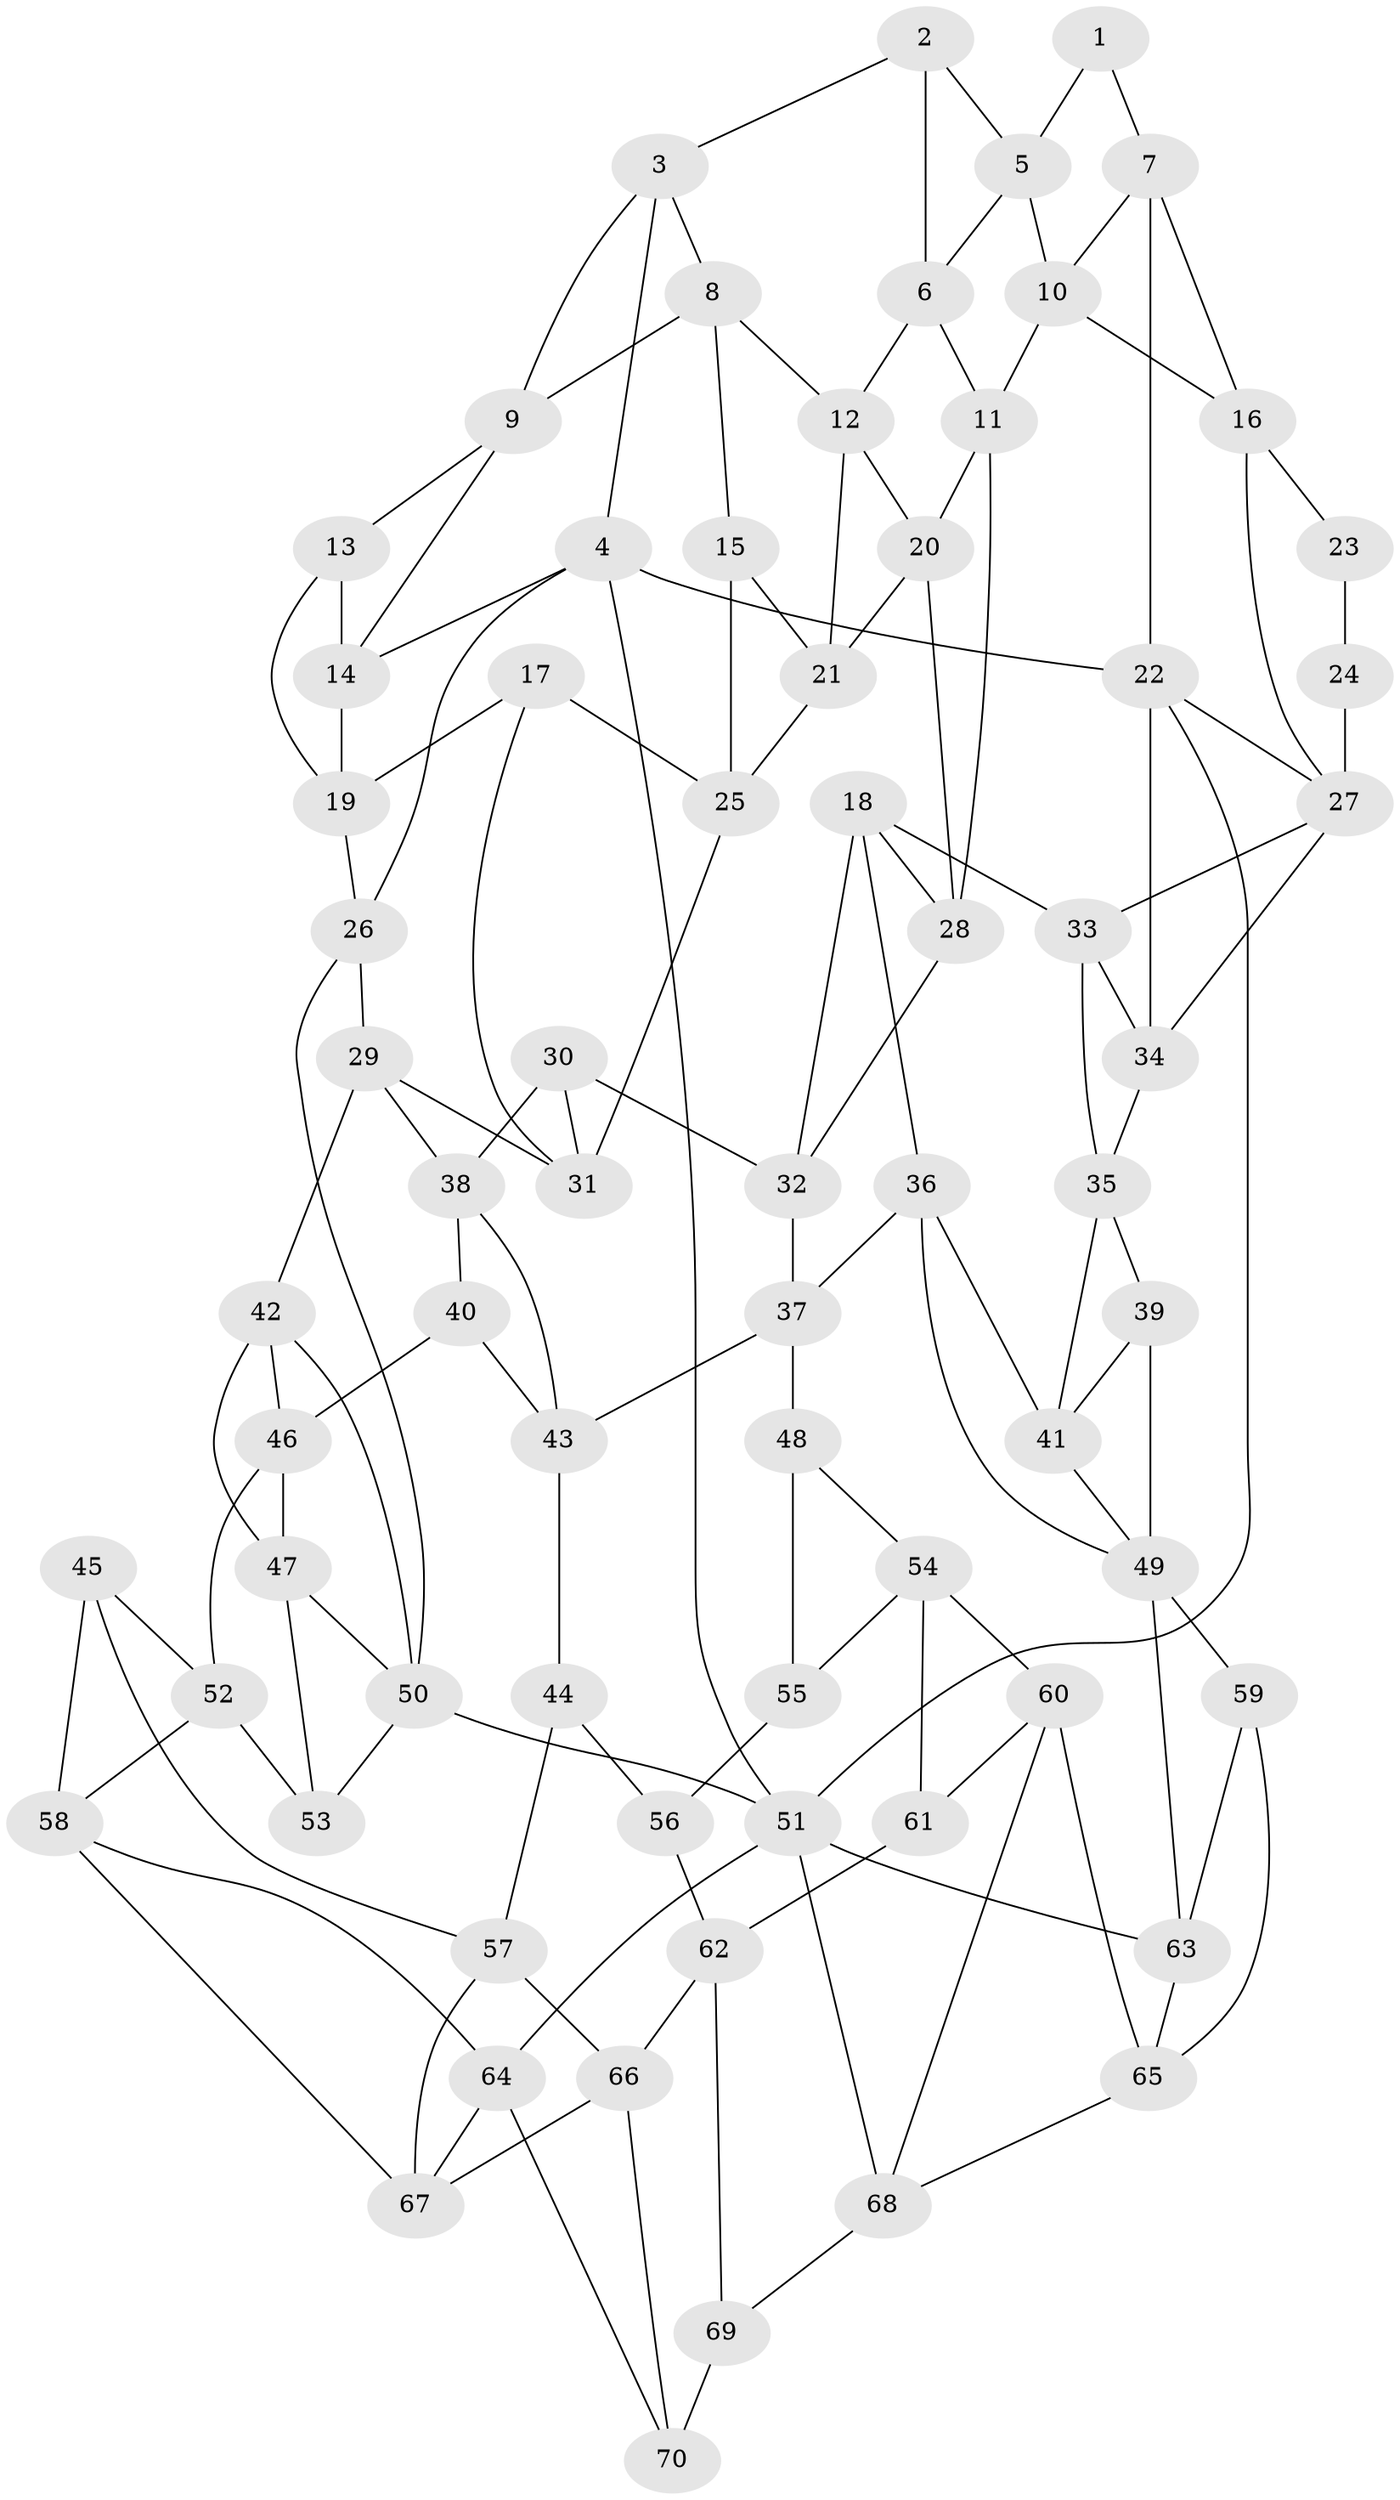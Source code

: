 // original degree distribution, {3: 0.014285714285714285, 6: 0.18571428571428572, 5: 0.6, 4: 0.2}
// Generated by graph-tools (version 1.1) at 2025/03/03/09/25 03:03:13]
// undirected, 70 vertices, 132 edges
graph export_dot {
graph [start="1"]
  node [color=gray90,style=filled];
  1;
  2;
  3;
  4;
  5;
  6;
  7;
  8;
  9;
  10;
  11;
  12;
  13;
  14;
  15;
  16;
  17;
  18;
  19;
  20;
  21;
  22;
  23;
  24;
  25;
  26;
  27;
  28;
  29;
  30;
  31;
  32;
  33;
  34;
  35;
  36;
  37;
  38;
  39;
  40;
  41;
  42;
  43;
  44;
  45;
  46;
  47;
  48;
  49;
  50;
  51;
  52;
  53;
  54;
  55;
  56;
  57;
  58;
  59;
  60;
  61;
  62;
  63;
  64;
  65;
  66;
  67;
  68;
  69;
  70;
  1 -- 5 [weight=1.0];
  1 -- 7 [weight=1.0];
  2 -- 3 [weight=1.0];
  2 -- 5 [weight=1.0];
  2 -- 6 [weight=1.0];
  3 -- 4 [weight=1.0];
  3 -- 8 [weight=1.0];
  3 -- 9 [weight=1.0];
  4 -- 14 [weight=1.0];
  4 -- 22 [weight=1.0];
  4 -- 26 [weight=1.0];
  4 -- 51 [weight=1.0];
  5 -- 6 [weight=1.0];
  5 -- 10 [weight=1.0];
  6 -- 11 [weight=1.0];
  6 -- 12 [weight=1.0];
  7 -- 10 [weight=1.0];
  7 -- 16 [weight=1.0];
  7 -- 22 [weight=1.0];
  8 -- 9 [weight=1.0];
  8 -- 12 [weight=1.0];
  8 -- 15 [weight=1.0];
  9 -- 13 [weight=1.0];
  9 -- 14 [weight=1.0];
  10 -- 11 [weight=1.0];
  10 -- 16 [weight=1.0];
  11 -- 20 [weight=1.0];
  11 -- 28 [weight=1.0];
  12 -- 20 [weight=1.0];
  12 -- 21 [weight=1.0];
  13 -- 14 [weight=1.0];
  13 -- 19 [weight=1.0];
  14 -- 19 [weight=1.0];
  15 -- 21 [weight=1.0];
  15 -- 25 [weight=1.0];
  16 -- 23 [weight=1.0];
  16 -- 27 [weight=1.0];
  17 -- 19 [weight=1.0];
  17 -- 25 [weight=1.0];
  17 -- 31 [weight=1.0];
  18 -- 28 [weight=1.0];
  18 -- 32 [weight=1.0];
  18 -- 33 [weight=1.0];
  18 -- 36 [weight=1.0];
  19 -- 26 [weight=1.0];
  20 -- 21 [weight=1.0];
  20 -- 28 [weight=1.0];
  21 -- 25 [weight=1.0];
  22 -- 27 [weight=1.0];
  22 -- 34 [weight=1.0];
  22 -- 51 [weight=1.0];
  23 -- 24 [weight=2.0];
  24 -- 27 [weight=2.0];
  25 -- 31 [weight=1.0];
  26 -- 29 [weight=1.0];
  26 -- 50 [weight=1.0];
  27 -- 33 [weight=1.0];
  27 -- 34 [weight=1.0];
  28 -- 32 [weight=1.0];
  29 -- 31 [weight=1.0];
  29 -- 38 [weight=1.0];
  29 -- 42 [weight=1.0];
  30 -- 31 [weight=1.0];
  30 -- 32 [weight=1.0];
  30 -- 38 [weight=1.0];
  32 -- 37 [weight=1.0];
  33 -- 34 [weight=1.0];
  33 -- 35 [weight=1.0];
  34 -- 35 [weight=1.0];
  35 -- 39 [weight=1.0];
  35 -- 41 [weight=1.0];
  36 -- 37 [weight=1.0];
  36 -- 41 [weight=1.0];
  36 -- 49 [weight=1.0];
  37 -- 43 [weight=1.0];
  37 -- 48 [weight=1.0];
  38 -- 40 [weight=1.0];
  38 -- 43 [weight=1.0];
  39 -- 41 [weight=1.0];
  39 -- 49 [weight=1.0];
  40 -- 43 [weight=1.0];
  40 -- 46 [weight=1.0];
  41 -- 49 [weight=1.0];
  42 -- 46 [weight=1.0];
  42 -- 47 [weight=1.0];
  42 -- 50 [weight=1.0];
  43 -- 44 [weight=1.0];
  44 -- 56 [weight=1.0];
  44 -- 57 [weight=1.0];
  45 -- 52 [weight=1.0];
  45 -- 57 [weight=1.0];
  45 -- 58 [weight=1.0];
  46 -- 47 [weight=1.0];
  46 -- 52 [weight=1.0];
  47 -- 50 [weight=1.0];
  47 -- 53 [weight=1.0];
  48 -- 54 [weight=1.0];
  48 -- 55 [weight=1.0];
  49 -- 59 [weight=2.0];
  49 -- 63 [weight=1.0];
  50 -- 51 [weight=1.0];
  50 -- 53 [weight=1.0];
  51 -- 63 [weight=1.0];
  51 -- 64 [weight=1.0];
  51 -- 68 [weight=1.0];
  52 -- 53 [weight=1.0];
  52 -- 58 [weight=1.0];
  54 -- 55 [weight=1.0];
  54 -- 60 [weight=1.0];
  54 -- 61 [weight=1.0];
  55 -- 56 [weight=2.0];
  56 -- 62 [weight=1.0];
  57 -- 66 [weight=1.0];
  57 -- 67 [weight=1.0];
  58 -- 64 [weight=1.0];
  58 -- 67 [weight=1.0];
  59 -- 63 [weight=1.0];
  59 -- 65 [weight=1.0];
  60 -- 61 [weight=1.0];
  60 -- 65 [weight=1.0];
  60 -- 68 [weight=1.0];
  61 -- 62 [weight=1.0];
  62 -- 66 [weight=1.0];
  62 -- 69 [weight=1.0];
  63 -- 65 [weight=1.0];
  64 -- 67 [weight=1.0];
  64 -- 70 [weight=1.0];
  65 -- 68 [weight=1.0];
  66 -- 67 [weight=1.0];
  66 -- 70 [weight=1.0];
  68 -- 69 [weight=1.0];
  69 -- 70 [weight=2.0];
}
